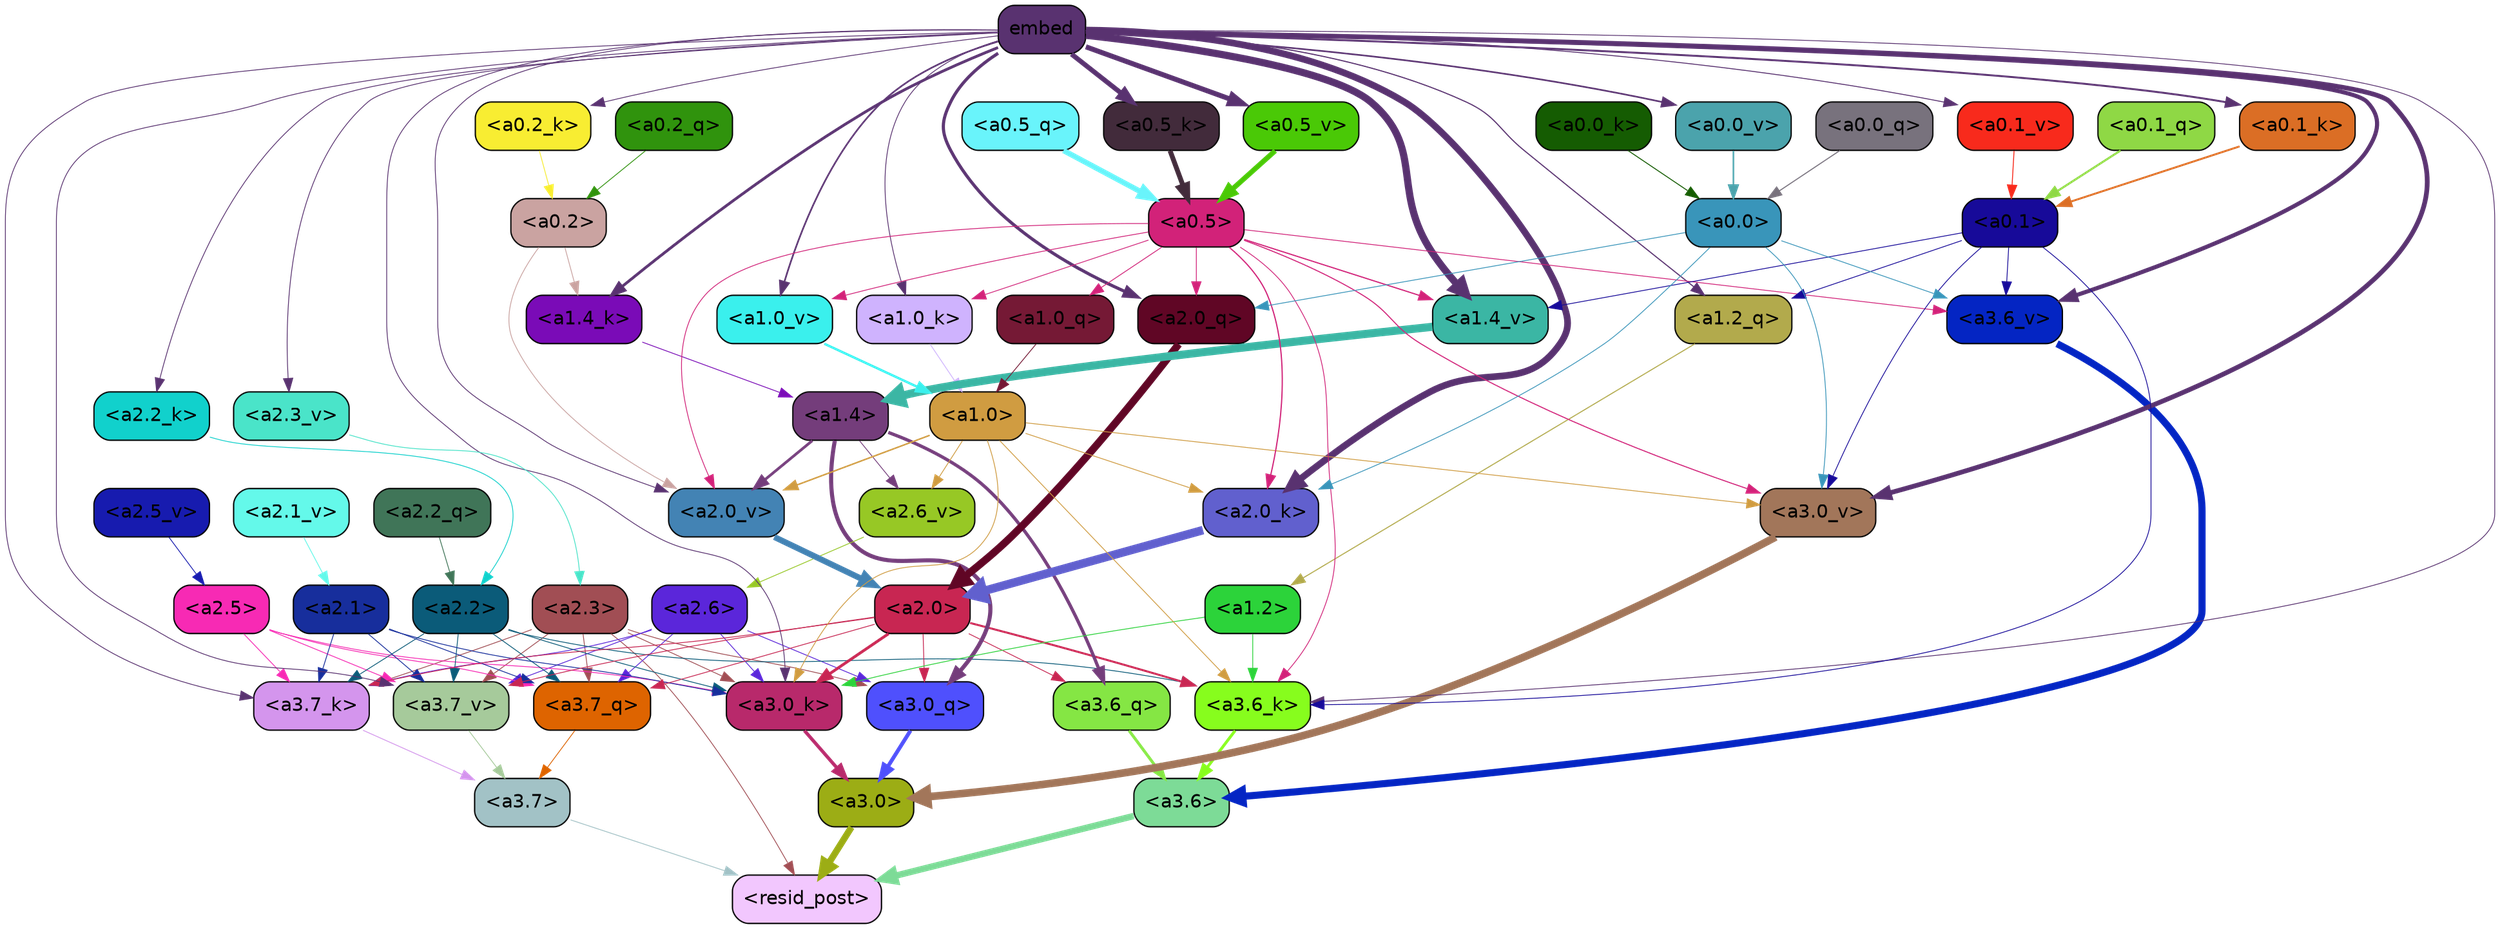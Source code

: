 strict digraph "" {
	graph [bgcolor=transparent,
		layout=dot,
		overlap=false,
		splines=true
	];
	"<a3.7>"	[color=black,
		fillcolor="#a2c2c6",
		fontname=Helvetica,
		shape=box,
		style="filled, rounded"];
	"<resid_post>"	[color=black,
		fillcolor="#f2c7fe",
		fontname=Helvetica,
		shape=box,
		style="filled, rounded"];
	"<a3.7>" -> "<resid_post>"	[color="#a2c2c6",
		penwidth=0.6];
	"<a3.6>"	[color=black,
		fillcolor="#7ddb97",
		fontname=Helvetica,
		shape=box,
		style="filled, rounded"];
	"<a3.6>" -> "<resid_post>"	[color="#7ddb97",
		penwidth=4.7534414529800415];
	"<a3.0>"	[color=black,
		fillcolor="#9cad15",
		fontname=Helvetica,
		shape=box,
		style="filled, rounded"];
	"<a3.0>" -> "<resid_post>"	[color="#9cad15",
		penwidth=4.898576855659485];
	"<a2.3>"	[color=black,
		fillcolor="#a14e54",
		fontname=Helvetica,
		shape=box,
		style="filled, rounded"];
	"<a2.3>" -> "<resid_post>"	[color="#a14e54",
		penwidth=0.6];
	"<a3.7_q>"	[color=black,
		fillcolor="#de6400",
		fontname=Helvetica,
		shape=box,
		style="filled, rounded"];
	"<a2.3>" -> "<a3.7_q>"	[color="#a14e54",
		penwidth=0.6];
	"<a3.0_q>"	[color=black,
		fillcolor="#4f50fd",
		fontname=Helvetica,
		shape=box,
		style="filled, rounded"];
	"<a2.3>" -> "<a3.0_q>"	[color="#a14e54",
		penwidth=0.6];
	"<a3.7_k>"	[color=black,
		fillcolor="#d495ed",
		fontname=Helvetica,
		shape=box,
		style="filled, rounded"];
	"<a2.3>" -> "<a3.7_k>"	[color="#a14e54",
		penwidth=0.6];
	"<a3.0_k>"	[color=black,
		fillcolor="#b8296b",
		fontname=Helvetica,
		shape=box,
		style="filled, rounded"];
	"<a2.3>" -> "<a3.0_k>"	[color="#a14e54",
		penwidth=0.6];
	"<a3.7_v>"	[color=black,
		fillcolor="#a6ca9b",
		fontname=Helvetica,
		shape=box,
		style="filled, rounded"];
	"<a2.3>" -> "<a3.7_v>"	[color="#a14e54",
		penwidth=0.6];
	"<a3.7_q>" -> "<a3.7>"	[color="#de6400",
		penwidth=0.6];
	"<a3.6_q>"	[color=black,
		fillcolor="#85e644",
		fontname=Helvetica,
		shape=box,
		style="filled, rounded"];
	"<a3.6_q>" -> "<a3.6>"	[color="#85e644",
		penwidth=2.160832464694977];
	"<a3.0_q>" -> "<a3.0>"	[color="#4f50fd",
		penwidth=2.870753765106201];
	"<a3.7_k>" -> "<a3.7>"	[color="#d495ed",
		penwidth=0.6];
	"<a3.6_k>"	[color=black,
		fillcolor="#87fd1d",
		fontname=Helvetica,
		shape=box,
		style="filled, rounded"];
	"<a3.6_k>" -> "<a3.6>"	[color="#87fd1d",
		penwidth=2.13908451795578];
	"<a3.0_k>" -> "<a3.0>"	[color="#b8296b",
		penwidth=2.520303964614868];
	"<a3.7_v>" -> "<a3.7>"	[color="#a6ca9b",
		penwidth=0.6];
	"<a3.6_v>"	[color=black,
		fillcolor="#0425c3",
		fontname=Helvetica,
		shape=box,
		style="filled, rounded"];
	"<a3.6_v>" -> "<a3.6>"	[color="#0425c3",
		penwidth=5.297133803367615];
	"<a3.0_v>"	[color=black,
		fillcolor="#a2765a",
		fontname=Helvetica,
		shape=box,
		style="filled, rounded"];
	"<a3.0_v>" -> "<a3.0>"	[color="#a2765a",
		penwidth=5.680712580680847];
	"<a2.6>"	[color=black,
		fillcolor="#5b26da",
		fontname=Helvetica,
		shape=box,
		style="filled, rounded"];
	"<a2.6>" -> "<a3.7_q>"	[color="#5b26da",
		penwidth=0.6];
	"<a2.6>" -> "<a3.0_q>"	[color="#5b26da",
		penwidth=0.6];
	"<a2.6>" -> "<a3.7_k>"	[color="#5b26da",
		penwidth=0.6];
	"<a2.6>" -> "<a3.0_k>"	[color="#5b26da",
		penwidth=0.6];
	"<a2.6>" -> "<a3.7_v>"	[color="#5b26da",
		penwidth=0.6];
	"<a2.5>"	[color=black,
		fillcolor="#f72ab4",
		fontname=Helvetica,
		shape=box,
		style="filled, rounded"];
	"<a2.5>" -> "<a3.7_q>"	[color="#f72ab4",
		penwidth=0.6];
	"<a2.5>" -> "<a3.7_k>"	[color="#f72ab4",
		penwidth=0.6];
	"<a2.5>" -> "<a3.0_k>"	[color="#f72ab4",
		penwidth=0.6];
	"<a2.5>" -> "<a3.7_v>"	[color="#f72ab4",
		penwidth=0.6];
	"<a2.2>"	[color=black,
		fillcolor="#0b5b79",
		fontname=Helvetica,
		shape=box,
		style="filled, rounded"];
	"<a2.2>" -> "<a3.7_q>"	[color="#0b5b79",
		penwidth=0.6];
	"<a2.2>" -> "<a3.7_k>"	[color="#0b5b79",
		penwidth=0.6];
	"<a2.2>" -> "<a3.6_k>"	[color="#0b5b79",
		penwidth=0.6];
	"<a2.2>" -> "<a3.0_k>"	[color="#0b5b79",
		penwidth=0.6];
	"<a2.2>" -> "<a3.7_v>"	[color="#0b5b79",
		penwidth=0.6];
	"<a2.1>"	[color=black,
		fillcolor="#172e9c",
		fontname=Helvetica,
		shape=box,
		style="filled, rounded"];
	"<a2.1>" -> "<a3.7_q>"	[color="#172e9c",
		penwidth=0.6];
	"<a2.1>" -> "<a3.7_k>"	[color="#172e9c",
		penwidth=0.6];
	"<a2.1>" -> "<a3.0_k>"	[color="#172e9c",
		penwidth=0.6];
	"<a2.1>" -> "<a3.7_v>"	[color="#172e9c",
		penwidth=0.6];
	"<a2.0>"	[color=black,
		fillcolor="#c82652",
		fontname=Helvetica,
		shape=box,
		style="filled, rounded"];
	"<a2.0>" -> "<a3.7_q>"	[color="#c82652",
		penwidth=0.6];
	"<a2.0>" -> "<a3.6_q>"	[color="#c82652",
		penwidth=0.6];
	"<a2.0>" -> "<a3.0_q>"	[color="#c82652",
		penwidth=0.6];
	"<a2.0>" -> "<a3.7_k>"	[color="#c82652",
		penwidth=0.6];
	"<a2.0>" -> "<a3.6_k>"	[color="#c82652",
		penwidth=1.4807794839143753];
	"<a2.0>" -> "<a3.0_k>"	[color="#c82652",
		penwidth=2.095262974500656];
	"<a2.0>" -> "<a3.7_v>"	[color="#c82652",
		penwidth=0.6];
	"<a1.4>"	[color=black,
		fillcolor="#743d7b",
		fontname=Helvetica,
		shape=box,
		style="filled, rounded"];
	"<a1.4>" -> "<a3.6_q>"	[color="#743d7b",
		penwidth=2.425799250602722];
	"<a1.4>" -> "<a3.0_q>"	[color="#743d7b",
		penwidth=3.0341034531593323];
	"<a2.6_v>"	[color=black,
		fillcolor="#97c825",
		fontname=Helvetica,
		shape=box,
		style="filled, rounded"];
	"<a1.4>" -> "<a2.6_v>"	[color="#743d7b",
		penwidth=0.6];
	"<a2.0_v>"	[color=black,
		fillcolor="#4383b4",
		fontname=Helvetica,
		shape=box,
		style="filled, rounded"];
	"<a1.4>" -> "<a2.0_v>"	[color="#743d7b",
		penwidth=2.007302835583687];
	embed	[color=black,
		fillcolor="#593270",
		fontname=Helvetica,
		shape=box,
		style="filled, rounded"];
	embed -> "<a3.7_k>"	[color="#593270",
		penwidth=0.6];
	embed -> "<a3.6_k>"	[color="#593270",
		penwidth=0.6];
	embed -> "<a3.0_k>"	[color="#593270",
		penwidth=0.6];
	embed -> "<a3.7_v>"	[color="#593270",
		penwidth=0.6];
	embed -> "<a3.6_v>"	[color="#593270",
		penwidth=3.067279100418091];
	embed -> "<a3.0_v>"	[color="#593270",
		penwidth=3.5202720761299133];
	"<a2.0_q>"	[color=black,
		fillcolor="#600625",
		fontname=Helvetica,
		shape=box,
		style="filled, rounded"];
	embed -> "<a2.0_q>"	[color="#593270",
		penwidth=2.339468687772751];
	"<a2.2_k>"	[color=black,
		fillcolor="#11d1cc",
		fontname=Helvetica,
		shape=box,
		style="filled, rounded"];
	embed -> "<a2.2_k>"	[color="#593270",
		penwidth=0.6];
	"<a2.0_k>"	[color=black,
		fillcolor="#6160ce",
		fontname=Helvetica,
		shape=box,
		style="filled, rounded"];
	embed -> "<a2.0_k>"	[color="#593270",
		penwidth=4.9759310483932495];
	"<a2.3_v>"	[color=black,
		fillcolor="#4ae4c9",
		fontname=Helvetica,
		shape=box,
		style="filled, rounded"];
	embed -> "<a2.3_v>"	[color="#593270",
		penwidth=0.6];
	embed -> "<a2.0_v>"	[color="#593270",
		penwidth=0.6];
	"<a1.2_q>"	[color=black,
		fillcolor="#b2aa4c",
		fontname=Helvetica,
		shape=box,
		style="filled, rounded"];
	embed -> "<a1.2_q>"	[color="#593270",
		penwidth=0.8262195587158203];
	"<a1.4_k>"	[color=black,
		fillcolor="#7a0bb7",
		fontname=Helvetica,
		shape=box,
		style="filled, rounded"];
	embed -> "<a1.4_k>"	[color="#593270",
		penwidth=2.0715588331222534];
	"<a1.0_k>"	[color=black,
		fillcolor="#cfb3fe",
		fontname=Helvetica,
		shape=box,
		style="filled, rounded"];
	embed -> "<a1.0_k>"	[color="#593270",
		penwidth=0.6];
	"<a1.4_v>"	[color=black,
		fillcolor="#3bb6a4",
		fontname=Helvetica,
		shape=box,
		style="filled, rounded"];
	embed -> "<a1.4_v>"	[color="#593270",
		penwidth=5.3763720989227295];
	"<a1.0_v>"	[color=black,
		fillcolor="#3af0ed",
		fontname=Helvetica,
		shape=box,
		style="filled, rounded"];
	embed -> "<a1.0_v>"	[color="#593270",
		penwidth=1.232791244983673];
	"<a0.5_k>"	[color=black,
		fillcolor="#422b3b",
		fontname=Helvetica,
		shape=box,
		style="filled, rounded"];
	embed -> "<a0.5_k>"	[color="#593270",
		penwidth=3.6077781692147255];
	"<a0.2_k>"	[color=black,
		fillcolor="#f8ed32",
		fontname=Helvetica,
		shape=box,
		style="filled, rounded"];
	embed -> "<a0.2_k>"	[color="#593270",
		penwidth=0.6];
	"<a0.1_k>"	[color=black,
		fillcolor="#db6e25",
		fontname=Helvetica,
		shape=box,
		style="filled, rounded"];
	embed -> "<a0.1_k>"	[color="#593270",
		penwidth=1.4202172756195068];
	"<a0.5_v>"	[color=black,
		fillcolor="#4ac906",
		fontname=Helvetica,
		shape=box,
		style="filled, rounded"];
	embed -> "<a0.5_v>"	[color="#593270",
		penwidth=3.744613029062748];
	"<a0.1_v>"	[color=black,
		fillcolor="#f82a1c",
		fontname=Helvetica,
		shape=box,
		style="filled, rounded"];
	embed -> "<a0.1_v>"	[color="#593270",
		penwidth=0.6802842617034912];
	"<a0.0_v>"	[color=black,
		fillcolor="#4ba3ac",
		fontname=Helvetica,
		shape=box,
		style="filled, rounded"];
	embed -> "<a0.0_v>"	[color="#593270",
		penwidth=1.1918210983276367];
	"<a1.2>"	[color=black,
		fillcolor="#2cd33a",
		fontname=Helvetica,
		shape=box,
		style="filled, rounded"];
	"<a1.2>" -> "<a3.6_k>"	[color="#2cd33a",
		penwidth=0.6];
	"<a1.2>" -> "<a3.0_k>"	[color="#2cd33a",
		penwidth=0.6];
	"<a1.0>"	[color=black,
		fillcolor="#d09c41",
		fontname=Helvetica,
		shape=box,
		style="filled, rounded"];
	"<a1.0>" -> "<a3.6_k>"	[color="#d09c41",
		penwidth=0.6];
	"<a1.0>" -> "<a3.0_k>"	[color="#d09c41",
		penwidth=0.6];
	"<a1.0>" -> "<a3.0_v>"	[color="#d09c41",
		penwidth=0.6];
	"<a1.0>" -> "<a2.0_k>"	[color="#d09c41",
		penwidth=0.6];
	"<a1.0>" -> "<a2.6_v>"	[color="#d09c41",
		penwidth=0.6];
	"<a1.0>" -> "<a2.0_v>"	[color="#d09c41",
		penwidth=1.0943371653556824];
	"<a0.5>"	[color=black,
		fillcolor="#d22279",
		fontname=Helvetica,
		shape=box,
		style="filled, rounded"];
	"<a0.5>" -> "<a3.6_k>"	[color="#d22279",
		penwidth=0.6];
	"<a0.5>" -> "<a3.6_v>"	[color="#d22279",
		penwidth=0.6];
	"<a0.5>" -> "<a3.0_v>"	[color="#d22279",
		penwidth=0.764040544629097];
	"<a0.5>" -> "<a2.0_q>"	[color="#d22279",
		penwidth=0.6];
	"<a0.5>" -> "<a2.0_k>"	[color="#d22279",
		penwidth=0.8956001400947571];
	"<a0.5>" -> "<a2.0_v>"	[color="#d22279",
		penwidth=0.6];
	"<a1.0_q>"	[color=black,
		fillcolor="#751935",
		fontname=Helvetica,
		shape=box,
		style="filled, rounded"];
	"<a0.5>" -> "<a1.0_q>"	[color="#d22279",
		penwidth=0.6];
	"<a0.5>" -> "<a1.0_k>"	[color="#d22279",
		penwidth=0.6];
	"<a0.5>" -> "<a1.4_v>"	[color="#d22279",
		penwidth=0.8774083852767944];
	"<a0.5>" -> "<a1.0_v>"	[color="#d22279",
		penwidth=0.6];
	"<a0.1>"	[color=black,
		fillcolor="#170a99",
		fontname=Helvetica,
		shape=box,
		style="filled, rounded"];
	"<a0.1>" -> "<a3.6_k>"	[color="#170a99",
		penwidth=0.6];
	"<a0.1>" -> "<a3.6_v>"	[color="#170a99",
		penwidth=0.6];
	"<a0.1>" -> "<a3.0_v>"	[color="#170a99",
		penwidth=0.6];
	"<a0.1>" -> "<a1.2_q>"	[color="#170a99",
		penwidth=0.6];
	"<a0.1>" -> "<a1.4_v>"	[color="#170a99",
		penwidth=0.6];
	"<a0.0>"	[color=black,
		fillcolor="#3995ba",
		fontname=Helvetica,
		shape=box,
		style="filled, rounded"];
	"<a0.0>" -> "<a3.6_v>"	[color="#3995ba",
		penwidth=0.6];
	"<a0.0>" -> "<a3.0_v>"	[color="#3995ba",
		penwidth=0.6];
	"<a0.0>" -> "<a2.0_q>"	[color="#3995ba",
		penwidth=0.6];
	"<a0.0>" -> "<a2.0_k>"	[color="#3995ba",
		penwidth=0.6];
	"<a2.2_q>"	[color=black,
		fillcolor="#407558",
		fontname=Helvetica,
		shape=box,
		style="filled, rounded"];
	"<a2.2_q>" -> "<a2.2>"	[color="#407558",
		penwidth=0.6];
	"<a2.0_q>" -> "<a2.0>"	[color="#600625",
		penwidth=5.606565475463867];
	"<a2.2_k>" -> "<a2.2>"	[color="#11d1cc",
		penwidth=0.6];
	"<a2.0_k>" -> "<a2.0>"	[color="#6160ce",
		penwidth=6.344284534454346];
	"<a2.6_v>" -> "<a2.6>"	[color="#97c825",
		penwidth=0.6];
	"<a2.5_v>"	[color=black,
		fillcolor="#171baf",
		fontname=Helvetica,
		shape=box,
		style="filled, rounded"];
	"<a2.5_v>" -> "<a2.5>"	[color="#171baf",
		penwidth=0.6];
	"<a2.3_v>" -> "<a2.3>"	[color="#4ae4c9",
		penwidth=0.6];
	"<a2.1_v>"	[color=black,
		fillcolor="#64f9ea",
		fontname=Helvetica,
		shape=box,
		style="filled, rounded"];
	"<a2.1_v>" -> "<a2.1>"	[color="#64f9ea",
		penwidth=0.6];
	"<a2.0_v>" -> "<a2.0>"	[color="#4383b4",
		penwidth=4.422677040100098];
	"<a0.2>"	[color=black,
		fillcolor="#caa3a1",
		fontname=Helvetica,
		shape=box,
		style="filled, rounded"];
	"<a0.2>" -> "<a2.0_v>"	[color="#caa3a1",
		penwidth=0.6];
	"<a0.2>" -> "<a1.4_k>"	[color="#caa3a1",
		penwidth=0.6];
	"<a1.2_q>" -> "<a1.2>"	[color="#b2aa4c",
		penwidth=0.7570515871047974];
	"<a1.0_q>" -> "<a1.0>"	[color="#751935",
		penwidth=0.6];
	"<a1.4_k>" -> "<a1.4>"	[color="#7a0bb7",
		penwidth=0.6];
	"<a1.0_k>" -> "<a1.0>"	[color="#cfb3fe",
		penwidth=0.6];
	"<a1.4_v>" -> "<a1.4>"	[color="#3bb6a4",
		penwidth=6.0194467306137085];
	"<a1.0_v>" -> "<a1.0>"	[color="#3af0ed",
		penwidth=1.738280937075615];
	"<a0.5_q>"	[color=black,
		fillcolor="#69f4fb",
		fontname=Helvetica,
		shape=box,
		style="filled, rounded"];
	"<a0.5_q>" -> "<a0.5>"	[color="#69f4fb",
		penwidth=4.023846536874771];
	"<a0.2_q>"	[color=black,
		fillcolor="#30930d",
		fontname=Helvetica,
		shape=box,
		style="filled, rounded"];
	"<a0.2_q>" -> "<a0.2>"	[color="#30930d",
		penwidth=0.6];
	"<a0.1_q>"	[color=black,
		fillcolor="#8fd845",
		fontname=Helvetica,
		shape=box,
		style="filled, rounded"];
	"<a0.1_q>" -> "<a0.1>"	[color="#8fd845",
		penwidth=1.5174570083618164];
	"<a0.0_q>"	[color=black,
		fillcolor="#78727d",
		fontname=Helvetica,
		shape=box,
		style="filled, rounded"];
	"<a0.0_q>" -> "<a0.0>"	[color="#78727d",
		penwidth=0.766176700592041];
	"<a0.5_k>" -> "<a0.5>"	[color="#422b3b",
		penwidth=3.607769437134266];
	"<a0.2_k>" -> "<a0.2>"	[color="#f8ed32",
		penwidth=0.6];
	"<a0.1_k>" -> "<a0.1>"	[color="#db6e25",
		penwidth=1.4202113151550293];
	"<a0.0_k>"	[color=black,
		fillcolor="#155c02",
		fontname=Helvetica,
		shape=box,
		style="filled, rounded"];
	"<a0.0_k>" -> "<a0.0>"	[color="#155c02",
		penwidth=0.6857404708862305];
	"<a0.5_v>" -> "<a0.5>"	[color="#4ac906",
		penwidth=3.7962711341679096];
	"<a0.1_v>" -> "<a0.1>"	[color="#f82a1c",
		penwidth=0.6802752017974854];
	"<a0.0_v>" -> "<a0.0>"	[color="#4ba3ac",
		penwidth=1.1918113231658936];
}
